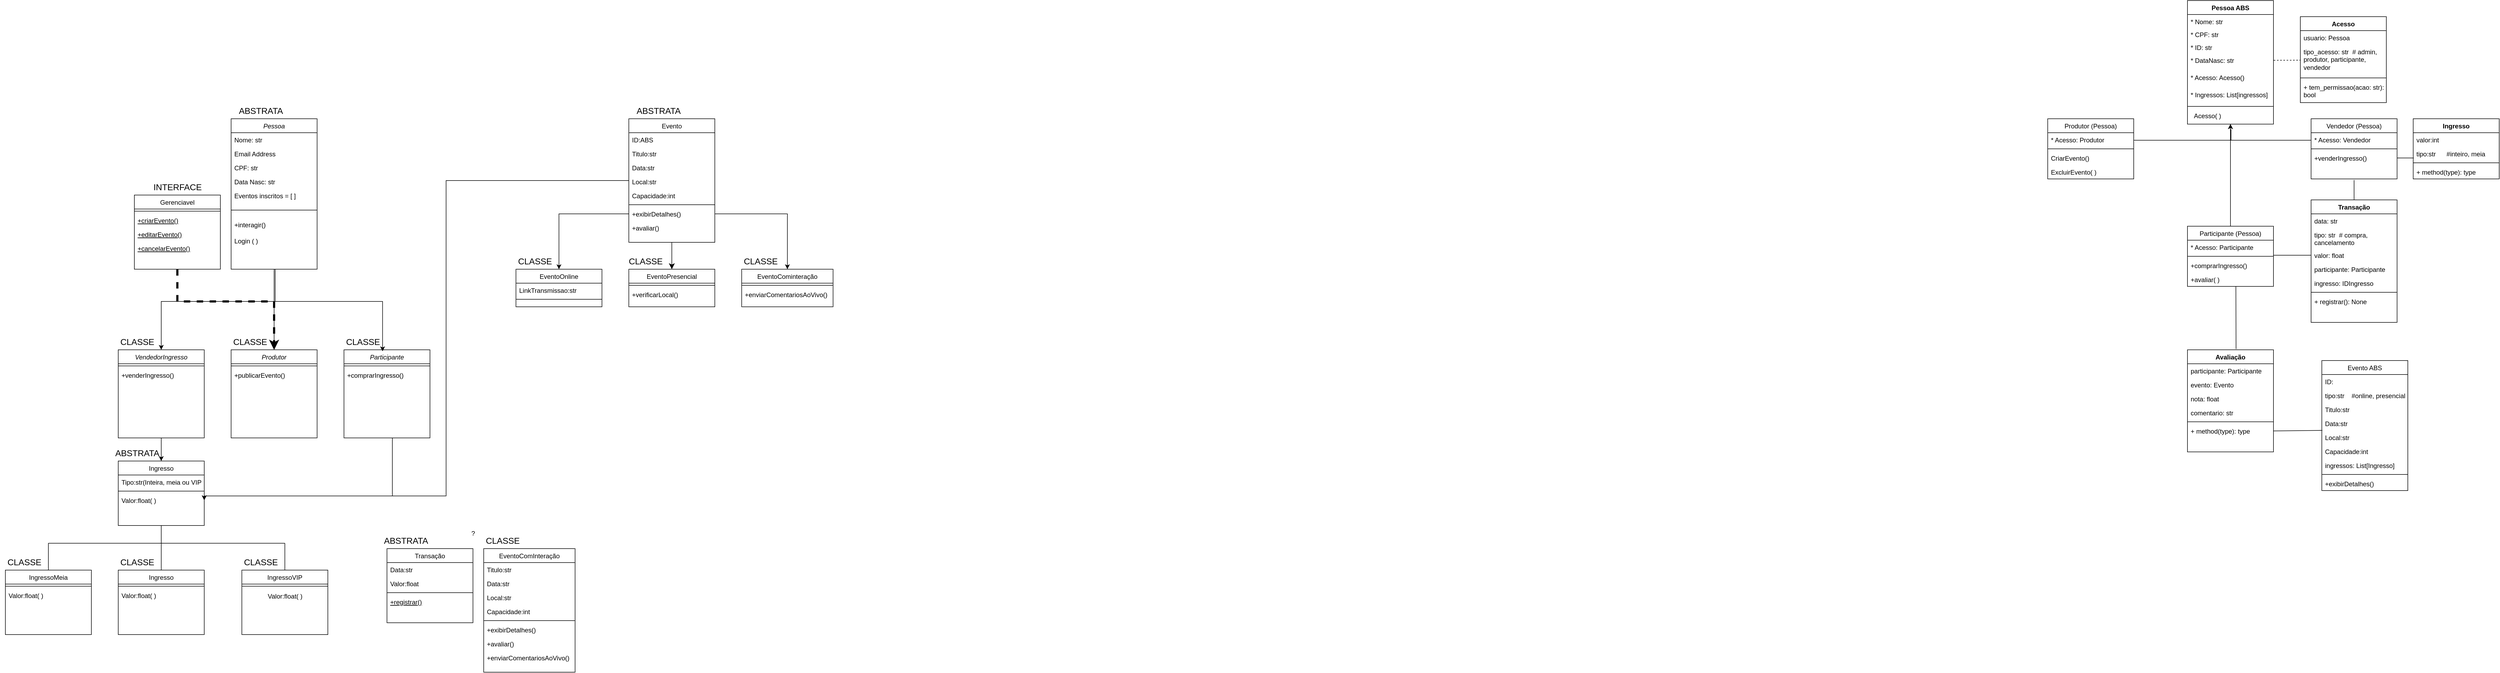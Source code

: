 <mxfile version="26.2.14">
  <diagram id="C5RBs43oDa-KdzZeNtuy" name="Page-1">
    <mxGraphModel dx="2037" dy="1121" grid="1" gridSize="10" guides="1" tooltips="1" connect="1" arrows="1" fold="1" page="1" pageScale="1" pageWidth="827" pageHeight="1169" background="none" math="0" shadow="0">
      <root>
        <mxCell id="WIyWlLk6GJQsqaUBKTNV-0" />
        <mxCell id="WIyWlLk6GJQsqaUBKTNV-1" parent="WIyWlLk6GJQsqaUBKTNV-0" />
        <mxCell id="qELRmDSTks_RnJ9ymgZq-40" style="edgeStyle=orthogonalEdgeStyle;rounded=0;orthogonalLoop=1;jettySize=auto;html=1;exitX=0.5;exitY=1;exitDx=0;exitDy=0;" parent="WIyWlLk6GJQsqaUBKTNV-1" source="zkfFHV4jXpPFQw0GAbJ--0" target="qELRmDSTks_RnJ9ymgZq-30" edge="1">
          <mxGeometry relative="1" as="geometry">
            <mxPoint x="650" y="840" as="sourcePoint" />
            <Array as="points">
              <mxPoint x="552" y="810" />
              <mxPoint x="340" y="810" />
            </Array>
          </mxGeometry>
        </mxCell>
        <mxCell id="qELRmDSTks_RnJ9ymgZq-84" style="edgeStyle=orthogonalEdgeStyle;rounded=0;orthogonalLoop=1;jettySize=auto;html=1;" parent="WIyWlLk6GJQsqaUBKTNV-1" source="zkfFHV4jXpPFQw0GAbJ--0" target="vaQc-ln_dhfai32MLf0o-9" edge="1">
          <mxGeometry relative="1" as="geometry" />
        </mxCell>
        <mxCell id="zkfFHV4jXpPFQw0GAbJ--0" value="Pessoa" style="swimlane;fontStyle=2;align=center;verticalAlign=top;childLayout=stackLayout;horizontal=1;startSize=26;horizontalStack=0;resizeParent=1;resizeLast=0;collapsible=1;marginBottom=0;rounded=0;shadow=0;strokeWidth=1;" parent="WIyWlLk6GJQsqaUBKTNV-1" vertex="1">
          <mxGeometry x="470" y="470" width="160" height="280" as="geometry">
            <mxRectangle x="230" y="140" width="160" height="26" as="alternateBounds" />
          </mxGeometry>
        </mxCell>
        <mxCell id="zkfFHV4jXpPFQw0GAbJ--1" value="Nome: str" style="text;align=left;verticalAlign=top;spacingLeft=4;spacingRight=4;overflow=hidden;rotatable=0;points=[[0,0.5],[1,0.5]];portConstraint=eastwest;" parent="zkfFHV4jXpPFQw0GAbJ--0" vertex="1">
          <mxGeometry y="26" width="160" height="26" as="geometry" />
        </mxCell>
        <mxCell id="zkfFHV4jXpPFQw0GAbJ--3" value="Email Address" style="text;align=left;verticalAlign=top;spacingLeft=4;spacingRight=4;overflow=hidden;rotatable=0;points=[[0,0.5],[1,0.5]];portConstraint=eastwest;rounded=0;shadow=0;html=0;" parent="zkfFHV4jXpPFQw0GAbJ--0" vertex="1">
          <mxGeometry y="52" width="160" height="26" as="geometry" />
        </mxCell>
        <mxCell id="3LgKwWBH9SutKrGx6Lj7-1" value="CPF: str" style="text;align=left;verticalAlign=top;spacingLeft=4;spacingRight=4;overflow=hidden;rotatable=0;points=[[0,0.5],[1,0.5]];portConstraint=eastwest;rounded=0;shadow=0;html=0;" parent="zkfFHV4jXpPFQw0GAbJ--0" vertex="1">
          <mxGeometry y="78" width="160" height="26" as="geometry" />
        </mxCell>
        <mxCell id="3LgKwWBH9SutKrGx6Lj7-2" value="Data Nasc: str" style="text;align=left;verticalAlign=top;spacingLeft=4;spacingRight=4;overflow=hidden;rotatable=0;points=[[0,0.5],[1,0.5]];portConstraint=eastwest;rounded=0;shadow=0;html=0;" parent="zkfFHV4jXpPFQw0GAbJ--0" vertex="1">
          <mxGeometry y="104" width="160" height="26" as="geometry" />
        </mxCell>
        <mxCell id="3LgKwWBH9SutKrGx6Lj7-3" value="Eventos inscritos = [ ] " style="text;align=left;verticalAlign=top;spacingLeft=4;spacingRight=4;overflow=hidden;rotatable=0;points=[[0,0.5],[1,0.5]];portConstraint=eastwest;rounded=0;shadow=0;html=0;" parent="zkfFHV4jXpPFQw0GAbJ--0" vertex="1">
          <mxGeometry y="130" width="160" height="26" as="geometry" />
        </mxCell>
        <mxCell id="zkfFHV4jXpPFQw0GAbJ--4" value="" style="line;html=1;strokeWidth=1;align=left;verticalAlign=middle;spacingTop=-1;spacingLeft=3;spacingRight=3;rotatable=0;labelPosition=right;points=[];portConstraint=eastwest;" parent="zkfFHV4jXpPFQw0GAbJ--0" vertex="1">
          <mxGeometry y="156" width="160" height="28" as="geometry" />
        </mxCell>
        <mxCell id="zkfFHV4jXpPFQw0GAbJ--5" value="+interagir()" style="text;align=left;verticalAlign=top;spacingLeft=4;spacingRight=4;overflow=hidden;rotatable=0;points=[[0,0.5],[1,0.5]];portConstraint=eastwest;" parent="zkfFHV4jXpPFQw0GAbJ--0" vertex="1">
          <mxGeometry y="184" width="160" height="30" as="geometry" />
        </mxCell>
        <mxCell id="3LgKwWBH9SutKrGx6Lj7-6" value="Login ( )" style="text;align=left;verticalAlign=top;spacingLeft=4;spacingRight=4;overflow=hidden;rotatable=0;points=[[0,0.5],[1,0.5]];portConstraint=eastwest;" parent="zkfFHV4jXpPFQw0GAbJ--0" vertex="1">
          <mxGeometry y="214" width="160" height="30" as="geometry" />
        </mxCell>
        <mxCell id="miz2k0240RmvroDc6ffv-0" style="edgeStyle=orthogonalEdgeStyle;rounded=0;orthogonalLoop=1;jettySize=auto;html=1;entryX=0.5;entryY=0;entryDx=0;entryDy=0;exitX=0.5;exitY=1;exitDx=0;exitDy=0;dashed=1;strokeWidth=4;" parent="WIyWlLk6GJQsqaUBKTNV-1" source="zkfFHV4jXpPFQw0GAbJ--6" target="vaQc-ln_dhfai32MLf0o-9" edge="1">
          <mxGeometry relative="1" as="geometry">
            <Array as="points">
              <mxPoint x="370" y="810" />
              <mxPoint x="550" y="810" />
            </Array>
          </mxGeometry>
        </mxCell>
        <mxCell id="zkfFHV4jXpPFQw0GAbJ--6" value="Gerenciavel" style="swimlane;fontStyle=0;align=center;verticalAlign=top;childLayout=stackLayout;horizontal=1;startSize=26;horizontalStack=0;resizeParent=1;resizeLast=0;collapsible=1;marginBottom=0;rounded=0;shadow=0;strokeWidth=1;" parent="WIyWlLk6GJQsqaUBKTNV-1" vertex="1">
          <mxGeometry x="290" y="612" width="160" height="138" as="geometry">
            <mxRectangle x="130" y="380" width="160" height="26" as="alternateBounds" />
          </mxGeometry>
        </mxCell>
        <mxCell id="zkfFHV4jXpPFQw0GAbJ--9" value="" style="line;html=1;strokeWidth=1;align=left;verticalAlign=middle;spacingTop=-1;spacingLeft=3;spacingRight=3;rotatable=0;labelPosition=right;points=[];portConstraint=eastwest;" parent="zkfFHV4jXpPFQw0GAbJ--6" vertex="1">
          <mxGeometry y="26" width="160" height="8" as="geometry" />
        </mxCell>
        <mxCell id="zkfFHV4jXpPFQw0GAbJ--10" value="+criarEvento()" style="text;align=left;verticalAlign=top;spacingLeft=4;spacingRight=4;overflow=hidden;rotatable=0;points=[[0,0.5],[1,0.5]];portConstraint=eastwest;fontStyle=4" parent="zkfFHV4jXpPFQw0GAbJ--6" vertex="1">
          <mxGeometry y="34" width="160" height="26" as="geometry" />
        </mxCell>
        <mxCell id="qELRmDSTks_RnJ9ymgZq-77" value="+editarEvento()" style="text;align=left;verticalAlign=top;spacingLeft=4;spacingRight=4;overflow=hidden;rotatable=0;points=[[0,0.5],[1,0.5]];portConstraint=eastwest;fontStyle=4" parent="zkfFHV4jXpPFQw0GAbJ--6" vertex="1">
          <mxGeometry y="60" width="160" height="26" as="geometry" />
        </mxCell>
        <mxCell id="qELRmDSTks_RnJ9ymgZq-78" value="+cancelarEvento()" style="text;align=left;verticalAlign=top;spacingLeft=4;spacingRight=4;overflow=hidden;rotatable=0;points=[[0,0.5],[1,0.5]];portConstraint=eastwest;fontStyle=4" parent="zkfFHV4jXpPFQw0GAbJ--6" vertex="1">
          <mxGeometry y="86" width="160" height="26" as="geometry" />
        </mxCell>
        <mxCell id="zkfFHV4jXpPFQw0GAbJ--13" value="IngressoMeia" style="swimlane;fontStyle=0;align=center;verticalAlign=top;childLayout=stackLayout;horizontal=1;startSize=26;horizontalStack=0;resizeParent=1;resizeLast=0;collapsible=1;marginBottom=0;rounded=0;shadow=0;strokeWidth=1;" parent="WIyWlLk6GJQsqaUBKTNV-1" vertex="1">
          <mxGeometry x="50" y="1310" width="160" height="120" as="geometry">
            <mxRectangle x="340" y="380" width="170" height="26" as="alternateBounds" />
          </mxGeometry>
        </mxCell>
        <mxCell id="zkfFHV4jXpPFQw0GAbJ--15" value="" style="line;html=1;strokeWidth=1;align=left;verticalAlign=middle;spacingTop=-1;spacingLeft=3;spacingRight=3;rotatable=0;labelPosition=right;points=[];portConstraint=eastwest;" parent="zkfFHV4jXpPFQw0GAbJ--13" vertex="1">
          <mxGeometry y="26" width="160" height="8" as="geometry" />
        </mxCell>
        <mxCell id="zkfFHV4jXpPFQw0GAbJ--14" value="Valor:float( )" style="text;align=left;verticalAlign=top;spacingLeft=4;spacingRight=4;overflow=hidden;rotatable=0;points=[[0,0.5],[1,0.5]];portConstraint=eastwest;" parent="zkfFHV4jXpPFQw0GAbJ--13" vertex="1">
          <mxGeometry y="34" width="160" height="26" as="geometry" />
        </mxCell>
        <mxCell id="vaQc-ln_dhfai32MLf0o-47" style="edgeStyle=none;curved=1;rounded=0;orthogonalLoop=1;jettySize=auto;html=1;entryX=0.5;entryY=0;entryDx=0;entryDy=0;fontSize=12;startSize=8;endSize=8;" parent="WIyWlLk6GJQsqaUBKTNV-1" source="zkfFHV4jXpPFQw0GAbJ--17" target="vaQc-ln_dhfai32MLf0o-37" edge="1">
          <mxGeometry relative="1" as="geometry" />
        </mxCell>
        <mxCell id="miz2k0240RmvroDc6ffv-1" style="edgeStyle=orthogonalEdgeStyle;rounded=0;orthogonalLoop=1;jettySize=auto;html=1;entryX=1;entryY=0.5;entryDx=0;entryDy=0;targetPerimeterSpacing=0;" parent="WIyWlLk6GJQsqaUBKTNV-1" source="zkfFHV4jXpPFQw0GAbJ--17" target="qELRmDSTks_RnJ9ymgZq-49" edge="1">
          <mxGeometry relative="1" as="geometry">
            <Array as="points">
              <mxPoint x="870" y="585" />
              <mxPoint x="870" y="1172" />
            </Array>
          </mxGeometry>
        </mxCell>
        <mxCell id="zkfFHV4jXpPFQw0GAbJ--17" value="Evento" style="swimlane;fontStyle=0;align=center;verticalAlign=top;childLayout=stackLayout;horizontal=1;startSize=26;horizontalStack=0;resizeParent=1;resizeLast=0;collapsible=1;marginBottom=0;rounded=0;shadow=0;strokeWidth=1;" parent="WIyWlLk6GJQsqaUBKTNV-1" vertex="1">
          <mxGeometry x="1210" y="470" width="160" height="230" as="geometry">
            <mxRectangle x="550" y="140" width="160" height="26" as="alternateBounds" />
          </mxGeometry>
        </mxCell>
        <mxCell id="qELRmDSTks_RnJ9ymgZq-29" value="ID:ABS" style="text;align=left;verticalAlign=top;spacingLeft=4;spacingRight=4;overflow=hidden;rotatable=0;points=[[0,0.5],[1,0.5]];portConstraint=eastwest;" parent="zkfFHV4jXpPFQw0GAbJ--17" vertex="1">
          <mxGeometry y="26" width="160" height="26" as="geometry" />
        </mxCell>
        <mxCell id="zkfFHV4jXpPFQw0GAbJ--18" value="Titulo:str " style="text;align=left;verticalAlign=top;spacingLeft=4;spacingRight=4;overflow=hidden;rotatable=0;points=[[0,0.5],[1,0.5]];portConstraint=eastwest;" parent="zkfFHV4jXpPFQw0GAbJ--17" vertex="1">
          <mxGeometry y="52" width="160" height="26" as="geometry" />
        </mxCell>
        <mxCell id="zkfFHV4jXpPFQw0GAbJ--19" value="Data:str " style="text;align=left;verticalAlign=top;spacingLeft=4;spacingRight=4;overflow=hidden;rotatable=0;points=[[0,0.5],[1,0.5]];portConstraint=eastwest;rounded=0;shadow=0;html=0;" parent="zkfFHV4jXpPFQw0GAbJ--17" vertex="1">
          <mxGeometry y="78" width="160" height="26" as="geometry" />
        </mxCell>
        <mxCell id="zkfFHV4jXpPFQw0GAbJ--20" value="Local:str " style="text;align=left;verticalAlign=top;spacingLeft=4;spacingRight=4;overflow=hidden;rotatable=0;points=[[0,0.5],[1,0.5]];portConstraint=eastwest;rounded=0;shadow=0;html=0;" parent="zkfFHV4jXpPFQw0GAbJ--17" vertex="1">
          <mxGeometry y="104" width="160" height="26" as="geometry" />
        </mxCell>
        <mxCell id="zkfFHV4jXpPFQw0GAbJ--21" value="Capacidade:int" style="text;align=left;verticalAlign=top;spacingLeft=4;spacingRight=4;overflow=hidden;rotatable=0;points=[[0,0.5],[1,0.5]];portConstraint=eastwest;rounded=0;shadow=0;html=0;" parent="zkfFHV4jXpPFQw0GAbJ--17" vertex="1">
          <mxGeometry y="130" width="160" height="26" as="geometry" />
        </mxCell>
        <mxCell id="zkfFHV4jXpPFQw0GAbJ--23" value="" style="line;html=1;strokeWidth=1;align=left;verticalAlign=middle;spacingTop=-1;spacingLeft=3;spacingRight=3;rotatable=0;labelPosition=right;points=[];portConstraint=eastwest;" parent="zkfFHV4jXpPFQw0GAbJ--17" vertex="1">
          <mxGeometry y="156" width="160" height="8" as="geometry" />
        </mxCell>
        <mxCell id="zkfFHV4jXpPFQw0GAbJ--24" value="+exibirDetalhes()" style="text;align=left;verticalAlign=top;spacingLeft=4;spacingRight=4;overflow=hidden;rotatable=0;points=[[0,0.5],[1,0.5]];portConstraint=eastwest;" parent="zkfFHV4jXpPFQw0GAbJ--17" vertex="1">
          <mxGeometry y="164" width="160" height="26" as="geometry" />
        </mxCell>
        <mxCell id="zkfFHV4jXpPFQw0GAbJ--25" value="+avaliar() " style="text;align=left;verticalAlign=top;spacingLeft=4;spacingRight=4;overflow=hidden;rotatable=0;points=[[0,0.5],[1,0.5]];portConstraint=eastwest;" parent="zkfFHV4jXpPFQw0GAbJ--17" vertex="1">
          <mxGeometry y="190" width="160" height="40" as="geometry" />
        </mxCell>
        <mxCell id="vaQc-ln_dhfai32MLf0o-1" value="ABSTRATA" style="text;html=1;align=center;verticalAlign=middle;resizable=0;points=[];autosize=1;strokeColor=none;fillColor=none;fontSize=16;" parent="WIyWlLk6GJQsqaUBKTNV-1" vertex="1">
          <mxGeometry x="470" y="440" width="110" height="30" as="geometry" />
        </mxCell>
        <mxCell id="vaQc-ln_dhfai32MLf0o-5" value="ABSTRATA" style="text;html=1;align=center;verticalAlign=middle;resizable=0;points=[];autosize=1;strokeColor=none;fillColor=none;fontSize=16;" parent="WIyWlLk6GJQsqaUBKTNV-1" vertex="1">
          <mxGeometry x="1210" y="440" width="110" height="30" as="geometry" />
        </mxCell>
        <mxCell id="vaQc-ln_dhfai32MLf0o-6" value="ABSTRATA" style="text;html=1;align=center;verticalAlign=middle;resizable=0;points=[];autosize=1;strokeColor=none;fillColor=none;fontSize=16;" parent="WIyWlLk6GJQsqaUBKTNV-1" vertex="1">
          <mxGeometry x="740" y="1240" width="110" height="30" as="geometry" />
        </mxCell>
        <mxCell id="vaQc-ln_dhfai32MLf0o-7" value="CLASSE" style="text;html=1;align=center;verticalAlign=middle;resizable=0;points=[];autosize=1;strokeColor=none;fillColor=none;fontSize=16;" parent="WIyWlLk6GJQsqaUBKTNV-1" vertex="1">
          <mxGeometry x="250" y="1280" width="90" height="30" as="geometry" />
        </mxCell>
        <mxCell id="vaQc-ln_dhfai32MLf0o-9" value="Produtor" style="swimlane;fontStyle=2;align=center;verticalAlign=top;childLayout=stackLayout;horizontal=1;startSize=26;horizontalStack=0;resizeParent=1;resizeLast=0;collapsible=1;marginBottom=0;rounded=0;shadow=0;strokeWidth=1;" parent="WIyWlLk6GJQsqaUBKTNV-1" vertex="1">
          <mxGeometry x="470" y="900" width="160" height="164" as="geometry">
            <mxRectangle x="230" y="140" width="160" height="26" as="alternateBounds" />
          </mxGeometry>
        </mxCell>
        <mxCell id="vaQc-ln_dhfai32MLf0o-13" value="" style="line;html=1;strokeWidth=1;align=left;verticalAlign=middle;spacingTop=-1;spacingLeft=3;spacingRight=3;rotatable=0;labelPosition=right;points=[];portConstraint=eastwest;" parent="vaQc-ln_dhfai32MLf0o-9" vertex="1">
          <mxGeometry y="26" width="160" height="8" as="geometry" />
        </mxCell>
        <mxCell id="vaQc-ln_dhfai32MLf0o-24" value="+publicarEvento()" style="text;align=left;verticalAlign=top;spacingLeft=4;spacingRight=4;overflow=hidden;rotatable=0;points=[[0,0.5],[1,0.5]];portConstraint=eastwest;" parent="vaQc-ln_dhfai32MLf0o-9" vertex="1">
          <mxGeometry y="34" width="160" height="26" as="geometry" />
        </mxCell>
        <mxCell id="miz2k0240RmvroDc6ffv-2" style="edgeStyle=orthogonalEdgeStyle;rounded=0;orthogonalLoop=1;jettySize=auto;html=1;entryX=1;entryY=0.5;entryDx=0;entryDy=0;" parent="WIyWlLk6GJQsqaUBKTNV-1" target="qELRmDSTks_RnJ9ymgZq-49" edge="1">
          <mxGeometry relative="1" as="geometry">
            <Array as="points">
              <mxPoint x="770" y="1172" />
            </Array>
            <mxPoint x="770" y="1064" as="sourcePoint" />
            <mxPoint x="430" y="1172" as="targetPoint" />
          </mxGeometry>
        </mxCell>
        <mxCell id="vaQc-ln_dhfai32MLf0o-15" value="Participante" style="swimlane;fontStyle=2;align=center;verticalAlign=top;childLayout=stackLayout;horizontal=1;startSize=26;horizontalStack=0;resizeParent=1;resizeLast=0;collapsible=1;marginBottom=0;rounded=0;shadow=0;strokeWidth=1;" parent="WIyWlLk6GJQsqaUBKTNV-1" vertex="1">
          <mxGeometry x="680" y="900" width="160" height="164" as="geometry">
            <mxRectangle x="230" y="140" width="160" height="26" as="alternateBounds" />
          </mxGeometry>
        </mxCell>
        <mxCell id="vaQc-ln_dhfai32MLf0o-19" value="" style="line;html=1;strokeWidth=1;align=left;verticalAlign=middle;spacingTop=-1;spacingLeft=3;spacingRight=3;rotatable=0;labelPosition=right;points=[];portConstraint=eastwest;" parent="vaQc-ln_dhfai32MLf0o-15" vertex="1">
          <mxGeometry y="26" width="160" height="8" as="geometry" />
        </mxCell>
        <mxCell id="vaQc-ln_dhfai32MLf0o-27" value="+comprarIngresso()" style="text;align=left;verticalAlign=top;spacingLeft=4;spacingRight=4;overflow=hidden;rotatable=0;points=[[0,0.5],[1,0.5]];portConstraint=eastwest;" parent="vaQc-ln_dhfai32MLf0o-15" vertex="1">
          <mxGeometry y="34" width="160" height="26" as="geometry" />
        </mxCell>
        <mxCell id="vaQc-ln_dhfai32MLf0o-25" value="CLASSE" style="text;html=1;align=center;verticalAlign=middle;resizable=0;points=[];autosize=1;strokeColor=none;fillColor=none;fontSize=16;" parent="WIyWlLk6GJQsqaUBKTNV-1" vertex="1">
          <mxGeometry x="460" y="870" width="90" height="30" as="geometry" />
        </mxCell>
        <mxCell id="vaQc-ln_dhfai32MLf0o-26" value="CLASSE" style="text;html=1;align=center;verticalAlign=middle;resizable=0;points=[];autosize=1;strokeColor=none;fillColor=none;fontSize=16;" parent="WIyWlLk6GJQsqaUBKTNV-1" vertex="1">
          <mxGeometry x="670" y="870" width="90" height="30" as="geometry" />
        </mxCell>
        <mxCell id="vaQc-ln_dhfai32MLf0o-28" value="EventoOnline" style="swimlane;fontStyle=0;align=center;verticalAlign=top;childLayout=stackLayout;horizontal=1;startSize=26;horizontalStack=0;resizeParent=1;resizeLast=0;collapsible=1;marginBottom=0;rounded=0;shadow=0;strokeWidth=1;" parent="WIyWlLk6GJQsqaUBKTNV-1" vertex="1">
          <mxGeometry x="1000" y="750" width="160" height="70" as="geometry">
            <mxRectangle x="550" y="140" width="160" height="26" as="alternateBounds" />
          </mxGeometry>
        </mxCell>
        <mxCell id="vaQc-ln_dhfai32MLf0o-58" value="LinkTransmissao:str" style="text;align=left;verticalAlign=top;spacingLeft=4;spacingRight=4;overflow=hidden;rotatable=0;points=[[0,0.5],[1,0.5]];portConstraint=eastwest;rounded=0;shadow=0;html=0;" parent="vaQc-ln_dhfai32MLf0o-28" vertex="1">
          <mxGeometry y="26" width="160" height="26" as="geometry" />
        </mxCell>
        <mxCell id="vaQc-ln_dhfai32MLf0o-33" value="" style="line;html=1;strokeWidth=1;align=left;verticalAlign=middle;spacingTop=-1;spacingLeft=3;spacingRight=3;rotatable=0;labelPosition=right;points=[];portConstraint=eastwest;" parent="vaQc-ln_dhfai32MLf0o-28" vertex="1">
          <mxGeometry y="52" width="160" height="8" as="geometry" />
        </mxCell>
        <mxCell id="vaQc-ln_dhfai32MLf0o-36" value="CLASSE" style="text;html=1;align=center;verticalAlign=middle;resizable=0;points=[];autosize=1;strokeColor=none;fillColor=none;fontSize=16;" parent="WIyWlLk6GJQsqaUBKTNV-1" vertex="1">
          <mxGeometry x="990" y="720" width="90" height="30" as="geometry" />
        </mxCell>
        <mxCell id="vaQc-ln_dhfai32MLf0o-37" value="EventoPresencial" style="swimlane;fontStyle=0;align=center;verticalAlign=top;childLayout=stackLayout;horizontal=1;startSize=26;horizontalStack=0;resizeParent=1;resizeLast=0;collapsible=1;marginBottom=0;rounded=0;shadow=0;strokeWidth=1;" parent="WIyWlLk6GJQsqaUBKTNV-1" vertex="1">
          <mxGeometry x="1210" y="750" width="160" height="70" as="geometry">
            <mxRectangle x="550" y="140" width="160" height="26" as="alternateBounds" />
          </mxGeometry>
        </mxCell>
        <mxCell id="vaQc-ln_dhfai32MLf0o-42" value="" style="line;html=1;strokeWidth=1;align=left;verticalAlign=middle;spacingTop=-1;spacingLeft=3;spacingRight=3;rotatable=0;labelPosition=right;points=[];portConstraint=eastwest;" parent="vaQc-ln_dhfai32MLf0o-37" vertex="1">
          <mxGeometry y="26" width="160" height="8" as="geometry" />
        </mxCell>
        <mxCell id="vaQc-ln_dhfai32MLf0o-59" value="+verificarLocal()" style="text;align=left;verticalAlign=top;spacingLeft=4;spacingRight=4;overflow=hidden;rotatable=0;points=[[0,0.5],[1,0.5]];portConstraint=eastwest;" parent="vaQc-ln_dhfai32MLf0o-37" vertex="1">
          <mxGeometry y="34" width="160" height="30" as="geometry" />
        </mxCell>
        <mxCell id="vaQc-ln_dhfai32MLf0o-45" value="CLASSE" style="text;html=1;align=center;verticalAlign=middle;resizable=0;points=[];autosize=1;strokeColor=none;fillColor=none;fontSize=16;" parent="WIyWlLk6GJQsqaUBKTNV-1" vertex="1">
          <mxGeometry x="1196" y="720" width="90" height="30" as="geometry" />
        </mxCell>
        <mxCell id="vaQc-ln_dhfai32MLf0o-48" value="EventoCominteração" style="swimlane;fontStyle=0;align=center;verticalAlign=top;childLayout=stackLayout;horizontal=1;startSize=26;horizontalStack=0;resizeParent=1;resizeLast=0;collapsible=1;marginBottom=0;rounded=0;shadow=0;strokeWidth=1;" parent="WIyWlLk6GJQsqaUBKTNV-1" vertex="1">
          <mxGeometry x="1420" y="750" width="170" height="70" as="geometry">
            <mxRectangle x="550" y="140" width="160" height="26" as="alternateBounds" />
          </mxGeometry>
        </mxCell>
        <mxCell id="vaQc-ln_dhfai32MLf0o-53" value="" style="line;html=1;strokeWidth=1;align=left;verticalAlign=middle;spacingTop=-1;spacingLeft=3;spacingRight=3;rotatable=0;labelPosition=right;points=[];portConstraint=eastwest;" parent="vaQc-ln_dhfai32MLf0o-48" vertex="1">
          <mxGeometry y="26" width="170" height="8" as="geometry" />
        </mxCell>
        <mxCell id="vaQc-ln_dhfai32MLf0o-60" value="+enviarComentariosAoVivo()" style="text;align=left;verticalAlign=top;spacingLeft=4;spacingRight=4;overflow=hidden;rotatable=0;points=[[0,0.5],[1,0.5]];portConstraint=eastwest;" parent="vaQc-ln_dhfai32MLf0o-48" vertex="1">
          <mxGeometry y="34" width="170" height="26" as="geometry" />
        </mxCell>
        <mxCell id="vaQc-ln_dhfai32MLf0o-56" value="CLASSE" style="text;html=1;align=center;verticalAlign=middle;resizable=0;points=[];autosize=1;strokeColor=none;fillColor=none;fontSize=16;" parent="WIyWlLk6GJQsqaUBKTNV-1" vertex="1">
          <mxGeometry x="1410" y="720" width="90" height="30" as="geometry" />
        </mxCell>
        <mxCell id="qELRmDSTks_RnJ9ymgZq-0" value="EventoComInteração" style="swimlane;fontStyle=0;align=center;verticalAlign=top;childLayout=stackLayout;horizontal=1;startSize=26;horizontalStack=0;resizeParent=1;resizeLast=0;collapsible=1;marginBottom=0;rounded=0;shadow=0;strokeWidth=1;" parent="WIyWlLk6GJQsqaUBKTNV-1" vertex="1">
          <mxGeometry x="940" y="1270" width="170" height="230" as="geometry">
            <mxRectangle x="550" y="140" width="160" height="26" as="alternateBounds" />
          </mxGeometry>
        </mxCell>
        <mxCell id="qELRmDSTks_RnJ9ymgZq-1" value="Titulo:str" style="text;align=left;verticalAlign=top;spacingLeft=4;spacingRight=4;overflow=hidden;rotatable=0;points=[[0,0.5],[1,0.5]];portConstraint=eastwest;" parent="qELRmDSTks_RnJ9ymgZq-0" vertex="1">
          <mxGeometry y="26" width="170" height="26" as="geometry" />
        </mxCell>
        <mxCell id="qELRmDSTks_RnJ9ymgZq-2" value="Data:str" style="text;align=left;verticalAlign=top;spacingLeft=4;spacingRight=4;overflow=hidden;rotatable=0;points=[[0,0.5],[1,0.5]];portConstraint=eastwest;rounded=0;shadow=0;html=0;" parent="qELRmDSTks_RnJ9ymgZq-0" vertex="1">
          <mxGeometry y="52" width="170" height="26" as="geometry" />
        </mxCell>
        <mxCell id="qELRmDSTks_RnJ9ymgZq-3" value="Local:str" style="text;align=left;verticalAlign=top;spacingLeft=4;spacingRight=4;overflow=hidden;rotatable=0;points=[[0,0.5],[1,0.5]];portConstraint=eastwest;rounded=0;shadow=0;html=0;" parent="qELRmDSTks_RnJ9ymgZq-0" vertex="1">
          <mxGeometry y="78" width="170" height="26" as="geometry" />
        </mxCell>
        <mxCell id="qELRmDSTks_RnJ9ymgZq-4" value="Capacidade:int" style="text;align=left;verticalAlign=top;spacingLeft=4;spacingRight=4;overflow=hidden;rotatable=0;points=[[0,0.5],[1,0.5]];portConstraint=eastwest;rounded=0;shadow=0;html=0;" parent="qELRmDSTks_RnJ9ymgZq-0" vertex="1">
          <mxGeometry y="104" width="170" height="26" as="geometry" />
        </mxCell>
        <mxCell id="qELRmDSTks_RnJ9ymgZq-5" value="" style="line;html=1;strokeWidth=1;align=left;verticalAlign=middle;spacingTop=-1;spacingLeft=3;spacingRight=3;rotatable=0;labelPosition=right;points=[];portConstraint=eastwest;" parent="qELRmDSTks_RnJ9ymgZq-0" vertex="1">
          <mxGeometry y="130" width="170" height="8" as="geometry" />
        </mxCell>
        <mxCell id="qELRmDSTks_RnJ9ymgZq-6" value="+exibirDetalhes()" style="text;align=left;verticalAlign=top;spacingLeft=4;spacingRight=4;overflow=hidden;rotatable=0;points=[[0,0.5],[1,0.5]];portConstraint=eastwest;" parent="qELRmDSTks_RnJ9ymgZq-0" vertex="1">
          <mxGeometry y="138" width="170" height="26" as="geometry" />
        </mxCell>
        <mxCell id="qELRmDSTks_RnJ9ymgZq-7" value="+avaliar()&#xa;&#xa;&#xa;&#xa;&#xa;&#xa;" style="text;align=left;verticalAlign=top;spacingLeft=4;spacingRight=4;overflow=hidden;rotatable=0;points=[[0,0.5],[1,0.5]];portConstraint=eastwest;" parent="qELRmDSTks_RnJ9ymgZq-0" vertex="1">
          <mxGeometry y="164" width="170" height="26" as="geometry" />
        </mxCell>
        <mxCell id="qELRmDSTks_RnJ9ymgZq-8" value="+enviarComentariosAoVivo()" style="text;align=left;verticalAlign=top;spacingLeft=4;spacingRight=4;overflow=hidden;rotatable=0;points=[[0,0.5],[1,0.5]];portConstraint=eastwest;" parent="qELRmDSTks_RnJ9ymgZq-0" vertex="1">
          <mxGeometry y="190" width="170" height="26" as="geometry" />
        </mxCell>
        <mxCell id="qELRmDSTks_RnJ9ymgZq-9" value="CLASSE" style="text;html=1;align=center;verticalAlign=middle;resizable=0;points=[];autosize=1;strokeColor=none;fillColor=none;fontSize=16;" parent="WIyWlLk6GJQsqaUBKTNV-1" vertex="1">
          <mxGeometry x="930" y="1240" width="90" height="30" as="geometry" />
        </mxCell>
        <mxCell id="qELRmDSTks_RnJ9ymgZq-30" value="VendedorIngresso" style="swimlane;fontStyle=2;align=center;verticalAlign=top;childLayout=stackLayout;horizontal=1;startSize=26;horizontalStack=0;resizeParent=1;resizeLast=0;collapsible=1;marginBottom=0;rounded=0;shadow=0;strokeWidth=1;" parent="WIyWlLk6GJQsqaUBKTNV-1" vertex="1">
          <mxGeometry x="260" y="900" width="160" height="164" as="geometry">
            <mxRectangle x="230" y="140" width="160" height="26" as="alternateBounds" />
          </mxGeometry>
        </mxCell>
        <mxCell id="qELRmDSTks_RnJ9ymgZq-34" value="" style="line;html=1;strokeWidth=1;align=left;verticalAlign=middle;spacingTop=-1;spacingLeft=3;spacingRight=3;rotatable=0;labelPosition=right;points=[];portConstraint=eastwest;" parent="qELRmDSTks_RnJ9ymgZq-30" vertex="1">
          <mxGeometry y="26" width="160" height="8" as="geometry" />
        </mxCell>
        <mxCell id="qELRmDSTks_RnJ9ymgZq-36" value="+venderIngresso()" style="text;align=left;verticalAlign=top;spacingLeft=4;spacingRight=4;overflow=hidden;rotatable=0;points=[[0,0.5],[1,0.5]];portConstraint=eastwest;" parent="qELRmDSTks_RnJ9ymgZq-30" vertex="1">
          <mxGeometry y="34" width="160" height="26" as="geometry" />
        </mxCell>
        <mxCell id="qELRmDSTks_RnJ9ymgZq-37" value="CLASSE" style="text;html=1;align=center;verticalAlign=middle;resizable=0;points=[];autosize=1;strokeColor=none;fillColor=none;fontSize=16;" parent="WIyWlLk6GJQsqaUBKTNV-1" vertex="1">
          <mxGeometry x="250" y="870" width="90" height="30" as="geometry" />
        </mxCell>
        <mxCell id="qELRmDSTks_RnJ9ymgZq-42" value="Ingresso" style="swimlane;fontStyle=0;align=center;verticalAlign=top;childLayout=stackLayout;horizontal=1;startSize=26;horizontalStack=0;resizeParent=1;resizeLast=0;collapsible=1;marginBottom=0;rounded=0;shadow=0;strokeWidth=1;" parent="WIyWlLk6GJQsqaUBKTNV-1" vertex="1">
          <mxGeometry x="260" y="1310" width="160" height="120" as="geometry">
            <mxRectangle x="340" y="380" width="170" height="26" as="alternateBounds" />
          </mxGeometry>
        </mxCell>
        <mxCell id="qELRmDSTks_RnJ9ymgZq-45" value="" style="line;html=1;strokeWidth=1;align=left;verticalAlign=middle;spacingTop=-1;spacingLeft=3;spacingRight=3;rotatable=0;labelPosition=right;points=[];portConstraint=eastwest;" parent="qELRmDSTks_RnJ9ymgZq-42" vertex="1">
          <mxGeometry y="26" width="160" height="8" as="geometry" />
        </mxCell>
        <mxCell id="qELRmDSTks_RnJ9ymgZq-44" value="Valor:float( )" style="text;align=left;verticalAlign=top;spacingLeft=4;spacingRight=4;overflow=hidden;rotatable=0;points=[[0,0.5],[1,0.5]];portConstraint=eastwest;" parent="qELRmDSTks_RnJ9ymgZq-42" vertex="1">
          <mxGeometry y="34" width="160" height="26" as="geometry" />
        </mxCell>
        <mxCell id="qELRmDSTks_RnJ9ymgZq-46" value="CLASSE" style="text;html=1;align=center;verticalAlign=middle;resizable=0;points=[];autosize=1;strokeColor=none;fillColor=none;fontSize=16;" parent="WIyWlLk6GJQsqaUBKTNV-1" vertex="1">
          <mxGeometry x="40" y="1280" width="90" height="30" as="geometry" />
        </mxCell>
        <mxCell id="qELRmDSTks_RnJ9ymgZq-47" value="Ingresso" style="swimlane;fontStyle=0;align=center;verticalAlign=top;childLayout=stackLayout;horizontal=1;startSize=26;horizontalStack=0;resizeParent=1;resizeLast=0;collapsible=1;marginBottom=0;rounded=0;shadow=0;strokeWidth=1;" parent="WIyWlLk6GJQsqaUBKTNV-1" vertex="1">
          <mxGeometry x="260" y="1107" width="160" height="120" as="geometry">
            <mxRectangle x="340" y="380" width="170" height="26" as="alternateBounds" />
          </mxGeometry>
        </mxCell>
        <mxCell id="qELRmDSTks_RnJ9ymgZq-48" value="Tipo:str(Inteira, meia ou VIP)" style="text;align=left;verticalAlign=top;spacingLeft=4;spacingRight=4;overflow=hidden;rotatable=0;points=[[0,0.5],[1,0.5]];portConstraint=eastwest;" parent="qELRmDSTks_RnJ9ymgZq-47" vertex="1">
          <mxGeometry y="26" width="160" height="26" as="geometry" />
        </mxCell>
        <mxCell id="qELRmDSTks_RnJ9ymgZq-50" value="" style="line;html=1;strokeWidth=1;align=left;verticalAlign=middle;spacingTop=-1;spacingLeft=3;spacingRight=3;rotatable=0;labelPosition=right;points=[];portConstraint=eastwest;" parent="qELRmDSTks_RnJ9ymgZq-47" vertex="1">
          <mxGeometry y="52" width="160" height="8" as="geometry" />
        </mxCell>
        <mxCell id="qELRmDSTks_RnJ9ymgZq-49" value="Valor:float( )" style="text;align=left;verticalAlign=top;spacingLeft=4;spacingRight=4;overflow=hidden;rotatable=0;points=[[0,0.5],[1,0.5]];portConstraint=eastwest;" parent="qELRmDSTks_RnJ9ymgZq-47" vertex="1">
          <mxGeometry y="60" width="160" height="26" as="geometry" />
        </mxCell>
        <mxCell id="qELRmDSTks_RnJ9ymgZq-51" value="ABSTRATA" style="text;html=1;align=center;verticalAlign=middle;resizable=0;points=[];autosize=1;strokeColor=none;fillColor=none;fontSize=16;" parent="WIyWlLk6GJQsqaUBKTNV-1" vertex="1">
          <mxGeometry x="240" y="1077" width="110" height="30" as="geometry" />
        </mxCell>
        <mxCell id="qELRmDSTks_RnJ9ymgZq-52" style="edgeStyle=orthogonalEdgeStyle;rounded=0;orthogonalLoop=1;jettySize=auto;html=1;entryX=0.5;entryY=0;entryDx=0;entryDy=0;" parent="WIyWlLk6GJQsqaUBKTNV-1" source="qELRmDSTks_RnJ9ymgZq-30" target="qELRmDSTks_RnJ9ymgZq-47" edge="1">
          <mxGeometry relative="1" as="geometry">
            <Array as="points" />
          </mxGeometry>
        </mxCell>
        <mxCell id="qELRmDSTks_RnJ9ymgZq-53" value="CLASSE" style="text;html=1;align=center;verticalAlign=middle;resizable=0;points=[];autosize=1;strokeColor=none;fillColor=none;fontSize=16;" parent="WIyWlLk6GJQsqaUBKTNV-1" vertex="1">
          <mxGeometry x="480" y="1280" width="90" height="30" as="geometry" />
        </mxCell>
        <mxCell id="qELRmDSTks_RnJ9ymgZq-54" value="IngressoVIP" style="swimlane;fontStyle=0;align=center;verticalAlign=top;childLayout=stackLayout;horizontal=1;startSize=26;horizontalStack=0;resizeParent=1;resizeLast=0;collapsible=1;marginBottom=0;rounded=0;shadow=0;strokeWidth=1;" parent="WIyWlLk6GJQsqaUBKTNV-1" vertex="1">
          <mxGeometry x="490" y="1310" width="160" height="120" as="geometry">
            <mxRectangle x="340" y="380" width="170" height="26" as="alternateBounds" />
          </mxGeometry>
        </mxCell>
        <mxCell id="qELRmDSTks_RnJ9ymgZq-57" value="" style="line;html=1;strokeWidth=1;align=left;verticalAlign=middle;spacingTop=-1;spacingLeft=3;spacingRight=3;rotatable=0;labelPosition=right;points=[];portConstraint=eastwest;" parent="qELRmDSTks_RnJ9ymgZq-54" vertex="1">
          <mxGeometry y="26" width="160" height="8" as="geometry" />
        </mxCell>
        <mxCell id="5C1L7be6cEDXijV9zRKy-3" value="&lt;span style=&quot;text-align: left;&quot;&gt;Valor:float( )&lt;/span&gt;" style="text;html=1;align=center;verticalAlign=middle;resizable=0;points=[];autosize=1;strokeColor=none;fillColor=none;" parent="qELRmDSTks_RnJ9ymgZq-54" vertex="1">
          <mxGeometry y="34" width="160" height="30" as="geometry" />
        </mxCell>
        <mxCell id="qELRmDSTks_RnJ9ymgZq-69" value="Transação" style="swimlane;fontStyle=0;align=center;verticalAlign=top;childLayout=stackLayout;horizontal=1;startSize=26;horizontalStack=0;resizeParent=1;resizeLast=0;collapsible=1;marginBottom=0;rounded=0;shadow=0;strokeWidth=1;" parent="WIyWlLk6GJQsqaUBKTNV-1" vertex="1">
          <mxGeometry x="760" y="1270" width="160" height="138" as="geometry">
            <mxRectangle x="130" y="380" width="160" height="26" as="alternateBounds" />
          </mxGeometry>
        </mxCell>
        <mxCell id="qELRmDSTks_RnJ9ymgZq-70" value="Data:str" style="text;align=left;verticalAlign=top;spacingLeft=4;spacingRight=4;overflow=hidden;rotatable=0;points=[[0,0.5],[1,0.5]];portConstraint=eastwest;" parent="qELRmDSTks_RnJ9ymgZq-69" vertex="1">
          <mxGeometry y="26" width="160" height="26" as="geometry" />
        </mxCell>
        <mxCell id="qELRmDSTks_RnJ9ymgZq-71" value="Valor:float" style="text;align=left;verticalAlign=top;spacingLeft=4;spacingRight=4;overflow=hidden;rotatable=0;points=[[0,0.5],[1,0.5]];portConstraint=eastwest;rounded=0;shadow=0;html=0;" parent="qELRmDSTks_RnJ9ymgZq-69" vertex="1">
          <mxGeometry y="52" width="160" height="26" as="geometry" />
        </mxCell>
        <mxCell id="qELRmDSTks_RnJ9ymgZq-72" value="" style="line;html=1;strokeWidth=1;align=left;verticalAlign=middle;spacingTop=-1;spacingLeft=3;spacingRight=3;rotatable=0;labelPosition=right;points=[];portConstraint=eastwest;" parent="qELRmDSTks_RnJ9ymgZq-69" vertex="1">
          <mxGeometry y="78" width="160" height="8" as="geometry" />
        </mxCell>
        <mxCell id="qELRmDSTks_RnJ9ymgZq-73" value="+registrar()" style="text;align=left;verticalAlign=top;spacingLeft=4;spacingRight=4;overflow=hidden;rotatable=0;points=[[0,0.5],[1,0.5]];portConstraint=eastwest;fontStyle=4" parent="qELRmDSTks_RnJ9ymgZq-69" vertex="1">
          <mxGeometry y="86" width="160" height="26" as="geometry" />
        </mxCell>
        <mxCell id="qELRmDSTks_RnJ9ymgZq-74" value="INTERFACE" style="text;html=1;align=center;verticalAlign=middle;resizable=0;points=[];autosize=1;strokeColor=none;fillColor=none;fontSize=16;" parent="WIyWlLk6GJQsqaUBKTNV-1" vertex="1">
          <mxGeometry x="315" y="582" width="110" height="30" as="geometry" />
        </mxCell>
        <mxCell id="qELRmDSTks_RnJ9ymgZq-85" style="edgeStyle=orthogonalEdgeStyle;rounded=0;orthogonalLoop=1;jettySize=auto;html=1;entryX=0.909;entryY=1.093;entryDx=0;entryDy=0;entryPerimeter=0;exitX=0.5;exitY=1;exitDx=0;exitDy=0;" parent="WIyWlLk6GJQsqaUBKTNV-1" source="zkfFHV4jXpPFQw0GAbJ--0" target="vaQc-ln_dhfai32MLf0o-26" edge="1">
          <mxGeometry relative="1" as="geometry" />
        </mxCell>
        <mxCell id="bgSy-eyrDo8DxXpfHGRw-0" value="" style="endArrow=none;html=1;rounded=0;exitX=0.5;exitY=1;exitDx=0;exitDy=0;entryX=0.5;entryY=0;entryDx=0;entryDy=0;" parent="WIyWlLk6GJQsqaUBKTNV-1" source="qELRmDSTks_RnJ9ymgZq-47" target="qELRmDSTks_RnJ9ymgZq-42" edge="1">
          <mxGeometry width="50" height="50" relative="1" as="geometry">
            <mxPoint x="610" y="1230" as="sourcePoint" />
            <mxPoint x="660" y="1180" as="targetPoint" />
          </mxGeometry>
        </mxCell>
        <mxCell id="bgSy-eyrDo8DxXpfHGRw-1" value="" style="endArrow=none;html=1;rounded=0;exitX=0.5;exitY=0;exitDx=0;exitDy=0;" parent="WIyWlLk6GJQsqaUBKTNV-1" source="qELRmDSTks_RnJ9ymgZq-54" edge="1">
          <mxGeometry width="50" height="50" relative="1" as="geometry">
            <mxPoint x="610" y="1230" as="sourcePoint" />
            <mxPoint x="570" y="1260" as="targetPoint" />
          </mxGeometry>
        </mxCell>
        <mxCell id="bgSy-eyrDo8DxXpfHGRw-2" value="" style="endArrow=none;html=1;rounded=0;exitX=0.5;exitY=0;exitDx=0;exitDy=0;" parent="WIyWlLk6GJQsqaUBKTNV-1" source="zkfFHV4jXpPFQw0GAbJ--13" edge="1">
          <mxGeometry width="50" height="50" relative="1" as="geometry">
            <mxPoint x="150" y="1370" as="sourcePoint" />
            <mxPoint x="130" y="1260" as="targetPoint" />
          </mxGeometry>
        </mxCell>
        <mxCell id="bgSy-eyrDo8DxXpfHGRw-3" value="" style="endArrow=none;html=1;rounded=0;" parent="WIyWlLk6GJQsqaUBKTNV-1" edge="1">
          <mxGeometry width="50" height="50" relative="1" as="geometry">
            <mxPoint x="130" y="1260" as="sourcePoint" />
            <mxPoint x="570" y="1260" as="targetPoint" />
            <Array as="points">
              <mxPoint x="340" y="1260" />
            </Array>
          </mxGeometry>
        </mxCell>
        <mxCell id="5C1L7be6cEDXijV9zRKy-0" value="?" style="text;html=1;align=center;verticalAlign=middle;resizable=0;points=[];autosize=1;strokeColor=none;fillColor=none;" parent="WIyWlLk6GJQsqaUBKTNV-1" vertex="1">
          <mxGeometry x="905" y="1227" width="30" height="30" as="geometry" />
        </mxCell>
        <mxCell id="5C1L7be6cEDXijV9zRKy-1" value="" style="endArrow=classic;html=1;rounded=0;entryX=0.5;entryY=0;entryDx=0;entryDy=0;exitX=0;exitY=0.5;exitDx=0;exitDy=0;" parent="WIyWlLk6GJQsqaUBKTNV-1" source="zkfFHV4jXpPFQw0GAbJ--24" target="vaQc-ln_dhfai32MLf0o-28" edge="1">
          <mxGeometry width="50" height="50" relative="1" as="geometry">
            <mxPoint x="700" y="930" as="sourcePoint" />
            <mxPoint x="1080" y="710" as="targetPoint" />
            <Array as="points">
              <mxPoint x="1080" y="647" />
            </Array>
          </mxGeometry>
        </mxCell>
        <mxCell id="5C1L7be6cEDXijV9zRKy-2" value="" style="endArrow=classic;html=1;rounded=0;exitX=1;exitY=0.5;exitDx=0;exitDy=0;entryX=0.5;entryY=0;entryDx=0;entryDy=0;" parent="WIyWlLk6GJQsqaUBKTNV-1" source="zkfFHV4jXpPFQw0GAbJ--24" target="vaQc-ln_dhfai32MLf0o-48" edge="1">
          <mxGeometry width="50" height="50" relative="1" as="geometry">
            <mxPoint x="1130" y="930" as="sourcePoint" />
            <mxPoint x="1180" y="880" as="targetPoint" />
            <Array as="points">
              <mxPoint x="1505" y="647" />
            </Array>
          </mxGeometry>
        </mxCell>
        <mxCell id="2NsnFvSBgvpDSMgXV7OT-19" value="Pessoa ABS" style="swimlane;fontStyle=1;align=center;verticalAlign=top;childLayout=stackLayout;horizontal=1;startSize=26;horizontalStack=0;resizeParent=1;resizeParentMax=0;resizeLast=0;collapsible=1;marginBottom=0;whiteSpace=wrap;html=1;" parent="WIyWlLk6GJQsqaUBKTNV-1" vertex="1">
          <mxGeometry x="4110" y="250" width="160" height="230" as="geometry" />
        </mxCell>
        <mxCell id="2NsnFvSBgvpDSMgXV7OT-20" value="* Nome: str&lt;div&gt;&lt;br&gt;&lt;/div&gt;" style="text;strokeColor=none;fillColor=none;align=left;verticalAlign=top;spacingLeft=4;spacingRight=4;overflow=hidden;rotatable=0;points=[[0,0.5],[1,0.5]];portConstraint=eastwest;whiteSpace=wrap;html=1;" parent="2NsnFvSBgvpDSMgXV7OT-19" vertex="1">
          <mxGeometry y="26" width="160" height="24" as="geometry" />
        </mxCell>
        <mxCell id="2NsnFvSBgvpDSMgXV7OT-21" value="* CPF: str" style="text;strokeColor=none;fillColor=none;align=left;verticalAlign=top;spacingLeft=4;spacingRight=4;overflow=hidden;rotatable=0;points=[[0,0.5],[1,0.5]];portConstraint=eastwest;whiteSpace=wrap;html=1;" parent="2NsnFvSBgvpDSMgXV7OT-19" vertex="1">
          <mxGeometry y="50" width="160" height="24" as="geometry" />
        </mxCell>
        <mxCell id="2NsnFvSBgvpDSMgXV7OT-58" value="* ID: str&lt;span style=&quot;color: rgba(0, 0, 0, 0); font-family: monospace; font-size: 0px; text-wrap-mode: nowrap;&quot;&gt;%3CmxGraphModel%3E%3Croot%3E%3CmxCell%20id%3D%220%22%2F%3E%3CmxCell%20id%3D%221%22%20parent%3D%220%22%2F%3E%3CmxCell%20id%3D%222%22%20value%3D%22*%20CPF%3A%20cpf%22%20style%3D%22text%3BstrokeColor%3Dnone%3BfillColor%3Dnone%3Balign%3Dleft%3BverticalAlign%3Dtop%3BspacingLeft%3D4%3BspacingRight%3D4%3Boverflow%3Dhidden%3Brotatable%3D0%3Bpoints%3D%5B%5B0%2C0.5%5D%2C%5B1%2C0.5%5D%5D%3BportConstraint%3Deastwest%3BwhiteSpace%3Dwrap%3Bhtml%3D1%3B%22%20vertex%3D%221%22%20parent%3D%221%22%3E%3CmxGeometry%20x%3D%223870%22%20y%3D%22770%22%20width%3D%22160%22%20height%3D%2224%22%20as%3D%22geometry%22%2F%3E%3C%2FmxCell%3E%3C%2Froot%3E%3C%2FmxGraphModel%3E&lt;/span&gt;" style="text;strokeColor=none;fillColor=none;align=left;verticalAlign=top;spacingLeft=4;spacingRight=4;overflow=hidden;rotatable=0;points=[[0,0.5],[1,0.5]];portConstraint=eastwest;whiteSpace=wrap;html=1;" parent="2NsnFvSBgvpDSMgXV7OT-19" vertex="1">
          <mxGeometry y="74" width="160" height="24" as="geometry" />
        </mxCell>
        <mxCell id="2NsnFvSBgvpDSMgXV7OT-59" value="* DataNasc: str&lt;span style=&quot;color: rgba(0, 0, 0, 0); font-family: monospace; font-size: 0px; text-wrap-mode: nowrap;&quot;&gt;%3CmxGraphModel%3E%3Croot%3E%3CmxCell%20id%3D%220%22%2F%3E%3CmxCell%20id%3D%221%22%20parent%3D%220%22%2F%3E%3CmxCell%20id%3D%222%22%20value%3D%22*%20CPF%3A%20cpf%22%20style%3D%22text%3BstrokeColor%3Dnone%3BfillColor%3Dnone%3Balign%3Dleft%3BverticalAlign%3Dtop%3BspacingLeft%3D4%3BspacingRight%3D4%3Boverflow%3Dhidden%3Brotatable%3D0%3Bpoints%3D%5B%5B0%2C0.5%5D%2C%5B1%2C0.5%5D%5D%3BportConstraint%3Deastwest%3BwhiteSpace%3Dwrap%3Bhtml%3D1%3B%22%20vertex%3D%221%22%20parent%3D%221%22%3E%3CmxGeometry%20x%3D%223870%22%20y%3D%22770%22%20width%3D%22160%22%20height%3D%2224%22%20as%3D%22geometry%22%2F%3E%3C%2FmxCell%3E%3C%2Froot%3E%3C%2FmxGrap&lt;/span&gt;" style="text;strokeColor=none;fillColor=none;align=left;verticalAlign=top;spacingLeft=4;spacingRight=4;overflow=hidden;rotatable=0;points=[[0,0.5],[1,0.5]];portConstraint=eastwest;whiteSpace=wrap;html=1;" parent="2NsnFvSBgvpDSMgXV7OT-19" vertex="1">
          <mxGeometry y="98" width="160" height="32" as="geometry" />
        </mxCell>
        <mxCell id="2NsnFvSBgvpDSMgXV7OT-109" value="* Acesso: Acesso()" style="text;strokeColor=none;fillColor=none;align=left;verticalAlign=top;spacingLeft=4;spacingRight=4;overflow=hidden;rotatable=0;points=[[0,0.5],[1,0.5]];portConstraint=eastwest;whiteSpace=wrap;html=1;" parent="2NsnFvSBgvpDSMgXV7OT-19" vertex="1">
          <mxGeometry y="130" width="160" height="32" as="geometry" />
        </mxCell>
        <mxCell id="2NsnFvSBgvpDSMgXV7OT-94" value="* Ingressos: List[ingressos]" style="text;strokeColor=none;fillColor=none;align=left;verticalAlign=top;spacingLeft=4;spacingRight=4;overflow=hidden;rotatable=0;points=[[0,0.5],[1,0.5]];portConstraint=eastwest;whiteSpace=wrap;html=1;" parent="2NsnFvSBgvpDSMgXV7OT-19" vertex="1">
          <mxGeometry y="162" width="160" height="32" as="geometry" />
        </mxCell>
        <mxCell id="T6J1BR9yS-Sl0a78DBV--27" value="" style="line;strokeWidth=1;fillColor=none;align=left;verticalAlign=middle;spacingTop=-1;spacingLeft=3;spacingRight=3;rotatable=0;labelPosition=right;points=[];portConstraint=eastwest;strokeColor=inherit;" vertex="1" parent="2NsnFvSBgvpDSMgXV7OT-19">
          <mxGeometry y="194" width="160" height="6" as="geometry" />
        </mxCell>
        <mxCell id="T6J1BR9yS-Sl0a78DBV--28" value="&amp;nbsp; &amp;nbsp;Acesso( )" style="text;html=1;align=left;verticalAlign=middle;resizable=0;points=[];autosize=1;strokeColor=none;fillColor=none;" vertex="1" parent="2NsnFvSBgvpDSMgXV7OT-19">
          <mxGeometry y="200" width="160" height="30" as="geometry" />
        </mxCell>
        <mxCell id="T6J1BR9yS-Sl0a78DBV--32" style="edgeStyle=orthogonalEdgeStyle;rounded=0;orthogonalLoop=1;jettySize=auto;html=1;" edge="1" parent="WIyWlLk6GJQsqaUBKTNV-1" source="2NsnFvSBgvpDSMgXV7OT-97" target="T6J1BR9yS-Sl0a78DBV--28">
          <mxGeometry relative="1" as="geometry" />
        </mxCell>
        <mxCell id="2NsnFvSBgvpDSMgXV7OT-97" value="&lt;span style=&quot;font-weight: 400; text-align: left;&quot;&gt;Participante (Pessoa)&lt;/span&gt;" style="swimlane;fontStyle=1;align=center;verticalAlign=top;childLayout=stackLayout;horizontal=1;startSize=26;horizontalStack=0;resizeParent=1;resizeParentMax=0;resizeLast=0;collapsible=1;marginBottom=0;whiteSpace=wrap;html=1;" parent="WIyWlLk6GJQsqaUBKTNV-1" vertex="1">
          <mxGeometry x="4110" y="670" width="160" height="112" as="geometry" />
        </mxCell>
        <mxCell id="2NsnFvSBgvpDSMgXV7OT-98" value="* Acesso: Participante" style="text;strokeColor=none;fillColor=none;align=left;verticalAlign=top;spacingLeft=4;spacingRight=4;overflow=hidden;rotatable=0;points=[[0,0.5],[1,0.5]];portConstraint=eastwest;whiteSpace=wrap;html=1;" parent="2NsnFvSBgvpDSMgXV7OT-97" vertex="1">
          <mxGeometry y="26" width="160" height="26" as="geometry" />
        </mxCell>
        <mxCell id="2NsnFvSBgvpDSMgXV7OT-99" value="" style="line;strokeWidth=1;fillColor=none;align=left;verticalAlign=middle;spacingTop=-1;spacingLeft=3;spacingRight=3;rotatable=0;labelPosition=right;points=[];portConstraint=eastwest;strokeColor=inherit;" parent="2NsnFvSBgvpDSMgXV7OT-97" vertex="1">
          <mxGeometry y="52" width="160" height="8" as="geometry" />
        </mxCell>
        <mxCell id="2NsnFvSBgvpDSMgXV7OT-100" value="&lt;span style=&quot;text-wrap-mode: nowrap;&quot;&gt;+comprarIngresso()&lt;/span&gt;" style="text;strokeColor=none;fillColor=none;align=left;verticalAlign=top;spacingLeft=4;spacingRight=4;overflow=hidden;rotatable=0;points=[[0,0.5],[1,0.5]];portConstraint=eastwest;whiteSpace=wrap;html=1;" parent="2NsnFvSBgvpDSMgXV7OT-97" vertex="1">
          <mxGeometry y="60" width="160" height="26" as="geometry" />
        </mxCell>
        <mxCell id="WxE0t8BLVexKoEJrSX7e-1" value="+avaliar( )" style="text;strokeColor=none;fillColor=none;align=left;verticalAlign=top;spacingLeft=4;spacingRight=4;overflow=hidden;rotatable=0;points=[[0,0.5],[1,0.5]];portConstraint=eastwest;whiteSpace=wrap;html=1;" parent="2NsnFvSBgvpDSMgXV7OT-97" vertex="1">
          <mxGeometry y="86" width="160" height="26" as="geometry" />
        </mxCell>
        <mxCell id="2NsnFvSBgvpDSMgXV7OT-105" value="Ingresso" style="swimlane;fontStyle=1;align=center;verticalAlign=top;childLayout=stackLayout;horizontal=1;startSize=26;horizontalStack=0;resizeParent=1;resizeParentMax=0;resizeLast=0;collapsible=1;marginBottom=0;whiteSpace=wrap;html=1;" parent="WIyWlLk6GJQsqaUBKTNV-1" vertex="1">
          <mxGeometry x="4530" y="470" width="160" height="112" as="geometry" />
        </mxCell>
        <mxCell id="2NsnFvSBgvpDSMgXV7OT-106" value="valor:int" style="text;strokeColor=none;fillColor=none;align=left;verticalAlign=top;spacingLeft=4;spacingRight=4;overflow=hidden;rotatable=0;points=[[0,0.5],[1,0.5]];portConstraint=eastwest;whiteSpace=wrap;html=1;" parent="2NsnFvSBgvpDSMgXV7OT-105" vertex="1">
          <mxGeometry y="26" width="160" height="26" as="geometry" />
        </mxCell>
        <mxCell id="sJhMg4OPj2hGDv0agRnK-5" value="tipo:str&amp;nbsp; &amp;nbsp; &amp;nbsp; #inteiro, meia" style="text;strokeColor=none;fillColor=none;align=left;verticalAlign=top;spacingLeft=4;spacingRight=4;overflow=hidden;rotatable=0;points=[[0,0.5],[1,0.5]];portConstraint=eastwest;whiteSpace=wrap;html=1;" parent="2NsnFvSBgvpDSMgXV7OT-105" vertex="1">
          <mxGeometry y="52" width="160" height="26" as="geometry" />
        </mxCell>
        <mxCell id="2NsnFvSBgvpDSMgXV7OT-107" value="" style="line;strokeWidth=1;fillColor=none;align=left;verticalAlign=middle;spacingTop=-1;spacingLeft=3;spacingRight=3;rotatable=0;labelPosition=right;points=[];portConstraint=eastwest;strokeColor=inherit;" parent="2NsnFvSBgvpDSMgXV7OT-105" vertex="1">
          <mxGeometry y="78" width="160" height="8" as="geometry" />
        </mxCell>
        <mxCell id="2NsnFvSBgvpDSMgXV7OT-108" value="+ method(type): type" style="text;strokeColor=none;fillColor=none;align=left;verticalAlign=top;spacingLeft=4;spacingRight=4;overflow=hidden;rotatable=0;points=[[0,0.5],[1,0.5]];portConstraint=eastwest;whiteSpace=wrap;html=1;" parent="2NsnFvSBgvpDSMgXV7OT-105" vertex="1">
          <mxGeometry y="86" width="160" height="26" as="geometry" />
        </mxCell>
        <mxCell id="WxE0t8BLVexKoEJrSX7e-3" value="Acesso" style="swimlane;fontStyle=1;align=center;verticalAlign=top;childLayout=stackLayout;horizontal=1;startSize=26;horizontalStack=0;resizeParent=1;resizeParentMax=0;resizeLast=0;collapsible=1;marginBottom=0;whiteSpace=wrap;html=1;" parent="WIyWlLk6GJQsqaUBKTNV-1" vertex="1">
          <mxGeometry x="4320" y="280" width="160" height="160" as="geometry" />
        </mxCell>
        <mxCell id="WxE0t8BLVexKoEJrSX7e-4" value="usuario: Pessoa" style="text;strokeColor=none;fillColor=none;align=left;verticalAlign=top;spacingLeft=4;spacingRight=4;overflow=hidden;rotatable=0;points=[[0,0.5],[1,0.5]];portConstraint=eastwest;whiteSpace=wrap;html=1;" parent="WxE0t8BLVexKoEJrSX7e-3" vertex="1">
          <mxGeometry y="26" width="160" height="26" as="geometry" />
        </mxCell>
        <mxCell id="WxE0t8BLVexKoEJrSX7e-47" value="tipo_acesso: str&amp;nbsp; # admin, produtor, participante, vendedor" style="text;strokeColor=none;fillColor=none;align=left;verticalAlign=top;spacingLeft=4;spacingRight=4;overflow=hidden;rotatable=0;points=[[0,0.5],[1,0.5]];portConstraint=eastwest;whiteSpace=wrap;html=1;" parent="WxE0t8BLVexKoEJrSX7e-3" vertex="1">
          <mxGeometry y="52" width="160" height="58" as="geometry" />
        </mxCell>
        <mxCell id="WxE0t8BLVexKoEJrSX7e-5" value="" style="line;strokeWidth=1;fillColor=none;align=left;verticalAlign=middle;spacingTop=-1;spacingLeft=3;spacingRight=3;rotatable=0;labelPosition=right;points=[];portConstraint=eastwest;strokeColor=inherit;" parent="WxE0t8BLVexKoEJrSX7e-3" vertex="1">
          <mxGeometry y="110" width="160" height="8" as="geometry" />
        </mxCell>
        <mxCell id="WxE0t8BLVexKoEJrSX7e-6" value="+ tem_permissao(acao: str): bool" style="text;strokeColor=none;fillColor=none;align=left;verticalAlign=top;spacingLeft=4;spacingRight=4;overflow=hidden;rotatable=0;points=[[0,0.5],[1,0.5]];portConstraint=eastwest;whiteSpace=wrap;html=1;" parent="WxE0t8BLVexKoEJrSX7e-3" vertex="1">
          <mxGeometry y="118" width="160" height="42" as="geometry" />
        </mxCell>
        <mxCell id="T6J1BR9yS-Sl0a78DBV--33" style="edgeStyle=orthogonalEdgeStyle;rounded=0;orthogonalLoop=1;jettySize=auto;html=1;" edge="1" parent="WIyWlLk6GJQsqaUBKTNV-1" source="WxE0t8BLVexKoEJrSX7e-10">
          <mxGeometry relative="1" as="geometry">
            <mxPoint x="4190" y="480" as="targetPoint" />
            <Array as="points">
              <mxPoint x="4380" y="510" />
              <mxPoint x="4191" y="510" />
              <mxPoint x="4191" y="490" />
              <mxPoint x="4190" y="490" />
            </Array>
          </mxGeometry>
        </mxCell>
        <mxCell id="WxE0t8BLVexKoEJrSX7e-10" value="&lt;span style=&quot;font-weight: 400; text-align: left;&quot;&gt;Vendedor (Pessoa)&lt;/span&gt;" style="swimlane;fontStyle=1;align=center;verticalAlign=top;childLayout=stackLayout;horizontal=1;startSize=26;horizontalStack=0;resizeParent=1;resizeParentMax=0;resizeLast=0;collapsible=1;marginBottom=0;whiteSpace=wrap;html=1;" parent="WIyWlLk6GJQsqaUBKTNV-1" vertex="1">
          <mxGeometry x="4340" y="470" width="160" height="112" as="geometry" />
        </mxCell>
        <mxCell id="WxE0t8BLVexKoEJrSX7e-11" value="* Acesso: Vendedor" style="text;strokeColor=none;fillColor=none;align=left;verticalAlign=top;spacingLeft=4;spacingRight=4;overflow=hidden;rotatable=0;points=[[0,0.5],[1,0.5]];portConstraint=eastwest;whiteSpace=wrap;html=1;" parent="WxE0t8BLVexKoEJrSX7e-10" vertex="1">
          <mxGeometry y="26" width="160" height="26" as="geometry" />
        </mxCell>
        <mxCell id="WxE0t8BLVexKoEJrSX7e-12" value="" style="line;strokeWidth=1;fillColor=none;align=left;verticalAlign=middle;spacingTop=-1;spacingLeft=3;spacingRight=3;rotatable=0;labelPosition=right;points=[];portConstraint=eastwest;strokeColor=inherit;" parent="WxE0t8BLVexKoEJrSX7e-10" vertex="1">
          <mxGeometry y="52" width="160" height="8" as="geometry" />
        </mxCell>
        <mxCell id="WxE0t8BLVexKoEJrSX7e-13" value="&lt;span style=&quot;text-wrap-mode: nowrap;&quot;&gt;+venderIngresso()&lt;/span&gt;" style="text;strokeColor=none;fillColor=none;align=left;verticalAlign=top;spacingLeft=4;spacingRight=4;overflow=hidden;rotatable=0;points=[[0,0.5],[1,0.5]];portConstraint=eastwest;whiteSpace=wrap;html=1;" parent="WxE0t8BLVexKoEJrSX7e-10" vertex="1">
          <mxGeometry y="60" width="160" height="26" as="geometry" />
        </mxCell>
        <mxCell id="WxE0t8BLVexKoEJrSX7e-14" style="text;strokeColor=none;fillColor=none;align=left;verticalAlign=top;spacingLeft=4;spacingRight=4;overflow=hidden;rotatable=0;points=[[0,0.5],[1,0.5]];portConstraint=eastwest;whiteSpace=wrap;html=1;" parent="WxE0t8BLVexKoEJrSX7e-10" vertex="1">
          <mxGeometry y="86" width="160" height="26" as="geometry" />
        </mxCell>
        <mxCell id="WxE0t8BLVexKoEJrSX7e-18" value="Transação" style="swimlane;fontStyle=1;align=center;verticalAlign=top;childLayout=stackLayout;horizontal=1;startSize=26;horizontalStack=0;resizeParent=1;resizeParentMax=0;resizeLast=0;collapsible=1;marginBottom=0;whiteSpace=wrap;html=1;" parent="WIyWlLk6GJQsqaUBKTNV-1" vertex="1">
          <mxGeometry x="4340" y="621" width="160" height="228" as="geometry" />
        </mxCell>
        <mxCell id="WxE0t8BLVexKoEJrSX7e-19" value="data: str" style="text;strokeColor=none;fillColor=none;align=left;verticalAlign=top;spacingLeft=4;spacingRight=4;overflow=hidden;rotatable=0;points=[[0,0.5],[1,0.5]];portConstraint=eastwest;whiteSpace=wrap;html=1;" parent="WxE0t8BLVexKoEJrSX7e-18" vertex="1">
          <mxGeometry y="26" width="160" height="26" as="geometry" />
        </mxCell>
        <mxCell id="WxE0t8BLVexKoEJrSX7e-25" value="tipo: str&amp;nbsp; # compra, cancelamento" style="text;strokeColor=none;fillColor=none;align=left;verticalAlign=top;spacingLeft=4;spacingRight=4;overflow=hidden;rotatable=0;points=[[0,0.5],[1,0.5]];portConstraint=eastwest;whiteSpace=wrap;html=1;" parent="WxE0t8BLVexKoEJrSX7e-18" vertex="1">
          <mxGeometry y="52" width="160" height="38" as="geometry" />
        </mxCell>
        <mxCell id="WxE0t8BLVexKoEJrSX7e-24" value="valor: float" style="text;strokeColor=none;fillColor=none;align=left;verticalAlign=top;spacingLeft=4;spacingRight=4;overflow=hidden;rotatable=0;points=[[0,0.5],[1,0.5]];portConstraint=eastwest;whiteSpace=wrap;html=1;" parent="WxE0t8BLVexKoEJrSX7e-18" vertex="1">
          <mxGeometry y="90" width="160" height="26" as="geometry" />
        </mxCell>
        <mxCell id="WxE0t8BLVexKoEJrSX7e-23" value="participante: Participante" style="text;strokeColor=none;fillColor=none;align=left;verticalAlign=top;spacingLeft=4;spacingRight=4;overflow=hidden;rotatable=0;points=[[0,0.5],[1,0.5]];portConstraint=eastwest;whiteSpace=wrap;html=1;" parent="WxE0t8BLVexKoEJrSX7e-18" vertex="1">
          <mxGeometry y="116" width="160" height="26" as="geometry" />
        </mxCell>
        <mxCell id="WxE0t8BLVexKoEJrSX7e-26" value="ingresso: IDIngresso" style="text;strokeColor=none;fillColor=none;align=left;verticalAlign=top;spacingLeft=4;spacingRight=4;overflow=hidden;rotatable=0;points=[[0,0.5],[1,0.5]];portConstraint=eastwest;whiteSpace=wrap;html=1;" parent="WxE0t8BLVexKoEJrSX7e-18" vertex="1">
          <mxGeometry y="142" width="160" height="26" as="geometry" />
        </mxCell>
        <mxCell id="WxE0t8BLVexKoEJrSX7e-20" value="" style="line;strokeWidth=1;fillColor=none;align=left;verticalAlign=middle;spacingTop=-1;spacingLeft=3;spacingRight=3;rotatable=0;labelPosition=right;points=[];portConstraint=eastwest;strokeColor=inherit;" parent="WxE0t8BLVexKoEJrSX7e-18" vertex="1">
          <mxGeometry y="168" width="160" height="8" as="geometry" />
        </mxCell>
        <mxCell id="WxE0t8BLVexKoEJrSX7e-21" value="+ registrar(): None" style="text;strokeColor=none;fillColor=none;align=left;verticalAlign=top;spacingLeft=4;spacingRight=4;overflow=hidden;rotatable=0;points=[[0,0.5],[1,0.5]];portConstraint=eastwest;whiteSpace=wrap;html=1;" parent="WxE0t8BLVexKoEJrSX7e-18" vertex="1">
          <mxGeometry y="176" width="160" height="26" as="geometry" />
        </mxCell>
        <mxCell id="WxE0t8BLVexKoEJrSX7e-22" style="text;strokeColor=none;fillColor=none;align=left;verticalAlign=top;spacingLeft=4;spacingRight=4;overflow=hidden;rotatable=0;points=[[0,0.5],[1,0.5]];portConstraint=eastwest;whiteSpace=wrap;html=1;" parent="WxE0t8BLVexKoEJrSX7e-18" vertex="1">
          <mxGeometry y="202" width="160" height="26" as="geometry" />
        </mxCell>
        <mxCell id="WxE0t8BLVexKoEJrSX7e-27" value="Avaliação" style="swimlane;fontStyle=1;align=center;verticalAlign=top;childLayout=stackLayout;horizontal=1;startSize=26;horizontalStack=0;resizeParent=1;resizeParentMax=0;resizeLast=0;collapsible=1;marginBottom=0;whiteSpace=wrap;html=1;" parent="WIyWlLk6GJQsqaUBKTNV-1" vertex="1">
          <mxGeometry x="4110" y="900" width="160" height="190" as="geometry" />
        </mxCell>
        <mxCell id="WxE0t8BLVexKoEJrSX7e-28" value="participante: Participante" style="text;strokeColor=none;fillColor=none;align=left;verticalAlign=top;spacingLeft=4;spacingRight=4;overflow=hidden;rotatable=0;points=[[0,0.5],[1,0.5]];portConstraint=eastwest;whiteSpace=wrap;html=1;" parent="WxE0t8BLVexKoEJrSX7e-27" vertex="1">
          <mxGeometry y="26" width="160" height="26" as="geometry" />
        </mxCell>
        <mxCell id="WxE0t8BLVexKoEJrSX7e-35" value="evento: Evento" style="text;strokeColor=none;fillColor=none;align=left;verticalAlign=top;spacingLeft=4;spacingRight=4;overflow=hidden;rotatable=0;points=[[0,0.5],[1,0.5]];portConstraint=eastwest;whiteSpace=wrap;html=1;" parent="WxE0t8BLVexKoEJrSX7e-27" vertex="1">
          <mxGeometry y="52" width="160" height="26" as="geometry" />
        </mxCell>
        <mxCell id="WxE0t8BLVexKoEJrSX7e-34" value="nota: float" style="text;strokeColor=none;fillColor=none;align=left;verticalAlign=top;spacingLeft=4;spacingRight=4;overflow=hidden;rotatable=0;points=[[0,0.5],[1,0.5]];portConstraint=eastwest;whiteSpace=wrap;html=1;" parent="WxE0t8BLVexKoEJrSX7e-27" vertex="1">
          <mxGeometry y="78" width="160" height="26" as="geometry" />
        </mxCell>
        <mxCell id="WxE0t8BLVexKoEJrSX7e-33" value="comentario: str" style="text;strokeColor=none;fillColor=none;align=left;verticalAlign=top;spacingLeft=4;spacingRight=4;overflow=hidden;rotatable=0;points=[[0,0.5],[1,0.5]];portConstraint=eastwest;whiteSpace=wrap;html=1;" parent="WxE0t8BLVexKoEJrSX7e-27" vertex="1">
          <mxGeometry y="104" width="160" height="26" as="geometry" />
        </mxCell>
        <mxCell id="WxE0t8BLVexKoEJrSX7e-29" value="" style="line;strokeWidth=1;fillColor=none;align=left;verticalAlign=middle;spacingTop=-1;spacingLeft=3;spacingRight=3;rotatable=0;labelPosition=right;points=[];portConstraint=eastwest;strokeColor=inherit;" parent="WxE0t8BLVexKoEJrSX7e-27" vertex="1">
          <mxGeometry y="130" width="160" height="8" as="geometry" />
        </mxCell>
        <mxCell id="WxE0t8BLVexKoEJrSX7e-30" value="+ method(type): type" style="text;strokeColor=none;fillColor=none;align=left;verticalAlign=top;spacingLeft=4;spacingRight=4;overflow=hidden;rotatable=0;points=[[0,0.5],[1,0.5]];portConstraint=eastwest;whiteSpace=wrap;html=1;" parent="WxE0t8BLVexKoEJrSX7e-27" vertex="1">
          <mxGeometry y="138" width="160" height="26" as="geometry" />
        </mxCell>
        <mxCell id="WxE0t8BLVexKoEJrSX7e-31" style="text;strokeColor=none;fillColor=none;align=left;verticalAlign=top;spacingLeft=4;spacingRight=4;overflow=hidden;rotatable=0;points=[[0,0.5],[1,0.5]];portConstraint=eastwest;whiteSpace=wrap;html=1;" parent="WxE0t8BLVexKoEJrSX7e-27" vertex="1">
          <mxGeometry y="164" width="160" height="26" as="geometry" />
        </mxCell>
        <mxCell id="WxE0t8BLVexKoEJrSX7e-36" value="Evento ABS" style="swimlane;fontStyle=0;align=center;verticalAlign=top;childLayout=stackLayout;horizontal=1;startSize=26;horizontalStack=0;resizeParent=1;resizeLast=0;collapsible=1;marginBottom=0;rounded=0;shadow=0;strokeWidth=1;" parent="WIyWlLk6GJQsqaUBKTNV-1" vertex="1">
          <mxGeometry x="4360" y="920" width="160" height="242" as="geometry">
            <mxRectangle x="550" y="140" width="160" height="26" as="alternateBounds" />
          </mxGeometry>
        </mxCell>
        <mxCell id="WxE0t8BLVexKoEJrSX7e-37" value="ID:" style="text;align=left;verticalAlign=top;spacingLeft=4;spacingRight=4;overflow=hidden;rotatable=0;points=[[0,0.5],[1,0.5]];portConstraint=eastwest;" parent="WxE0t8BLVexKoEJrSX7e-36" vertex="1">
          <mxGeometry y="26" width="160" height="26" as="geometry" />
        </mxCell>
        <mxCell id="sJhMg4OPj2hGDv0agRnK-0" value="tipo:str    #online, presencial" style="text;align=left;verticalAlign=top;spacingLeft=4;spacingRight=4;overflow=hidden;rotatable=0;points=[[0,0.5],[1,0.5]];portConstraint=eastwest;" parent="WxE0t8BLVexKoEJrSX7e-36" vertex="1">
          <mxGeometry y="52" width="160" height="26" as="geometry" />
        </mxCell>
        <mxCell id="WxE0t8BLVexKoEJrSX7e-38" value="Titulo:str " style="text;align=left;verticalAlign=top;spacingLeft=4;spacingRight=4;overflow=hidden;rotatable=0;points=[[0,0.5],[1,0.5]];portConstraint=eastwest;" parent="WxE0t8BLVexKoEJrSX7e-36" vertex="1">
          <mxGeometry y="78" width="160" height="26" as="geometry" />
        </mxCell>
        <mxCell id="WxE0t8BLVexKoEJrSX7e-39" value="Data:str " style="text;align=left;verticalAlign=top;spacingLeft=4;spacingRight=4;overflow=hidden;rotatable=0;points=[[0,0.5],[1,0.5]];portConstraint=eastwest;rounded=0;shadow=0;html=0;" parent="WxE0t8BLVexKoEJrSX7e-36" vertex="1">
          <mxGeometry y="104" width="160" height="26" as="geometry" />
        </mxCell>
        <mxCell id="WxE0t8BLVexKoEJrSX7e-40" value="Local:str " style="text;align=left;verticalAlign=top;spacingLeft=4;spacingRight=4;overflow=hidden;rotatable=0;points=[[0,0.5],[1,0.5]];portConstraint=eastwest;rounded=0;shadow=0;html=0;" parent="WxE0t8BLVexKoEJrSX7e-36" vertex="1">
          <mxGeometry y="130" width="160" height="26" as="geometry" />
        </mxCell>
        <mxCell id="WxE0t8BLVexKoEJrSX7e-41" value="Capacidade:int" style="text;align=left;verticalAlign=top;spacingLeft=4;spacingRight=4;overflow=hidden;rotatable=0;points=[[0,0.5],[1,0.5]];portConstraint=eastwest;rounded=0;shadow=0;html=0;" parent="WxE0t8BLVexKoEJrSX7e-36" vertex="1">
          <mxGeometry y="156" width="160" height="26" as="geometry" />
        </mxCell>
        <mxCell id="WxE0t8BLVexKoEJrSX7e-46" value="ingressos: List[Ingresso]" style="text;align=left;verticalAlign=top;spacingLeft=4;spacingRight=4;overflow=hidden;rotatable=0;points=[[0,0.5],[1,0.5]];portConstraint=eastwest;rounded=0;shadow=0;html=0;" parent="WxE0t8BLVexKoEJrSX7e-36" vertex="1">
          <mxGeometry y="182" width="160" height="26" as="geometry" />
        </mxCell>
        <mxCell id="WxE0t8BLVexKoEJrSX7e-42" value="" style="line;html=1;strokeWidth=1;align=left;verticalAlign=middle;spacingTop=-1;spacingLeft=3;spacingRight=3;rotatable=0;labelPosition=right;points=[];portConstraint=eastwest;" parent="WxE0t8BLVexKoEJrSX7e-36" vertex="1">
          <mxGeometry y="208" width="160" height="8" as="geometry" />
        </mxCell>
        <mxCell id="WxE0t8BLVexKoEJrSX7e-43" value="+exibirDetalhes()" style="text;align=left;verticalAlign=top;spacingLeft=4;spacingRight=4;overflow=hidden;rotatable=0;points=[[0,0.5],[1,0.5]];portConstraint=eastwest;" parent="WxE0t8BLVexKoEJrSX7e-36" vertex="1">
          <mxGeometry y="216" width="160" height="26" as="geometry" />
        </mxCell>
        <mxCell id="T6J1BR9yS-Sl0a78DBV--16" value="&lt;span style=&quot;font-weight: 400; text-align: left;&quot;&gt;Produtor (Pessoa)&lt;/span&gt;" style="swimlane;fontStyle=1;align=center;verticalAlign=top;childLayout=stackLayout;horizontal=1;startSize=26;horizontalStack=0;resizeParent=1;resizeParentMax=0;resizeLast=0;collapsible=1;marginBottom=0;whiteSpace=wrap;html=1;" vertex="1" parent="WIyWlLk6GJQsqaUBKTNV-1">
          <mxGeometry x="3850" y="470" width="160" height="112" as="geometry" />
        </mxCell>
        <mxCell id="T6J1BR9yS-Sl0a78DBV--17" value="* Acesso: Produtor" style="text;strokeColor=none;fillColor=none;align=left;verticalAlign=top;spacingLeft=4;spacingRight=4;overflow=hidden;rotatable=0;points=[[0,0.5],[1,0.5]];portConstraint=eastwest;whiteSpace=wrap;html=1;" vertex="1" parent="T6J1BR9yS-Sl0a78DBV--16">
          <mxGeometry y="26" width="160" height="26" as="geometry" />
        </mxCell>
        <mxCell id="T6J1BR9yS-Sl0a78DBV--18" value="" style="line;strokeWidth=1;fillColor=none;align=left;verticalAlign=middle;spacingTop=-1;spacingLeft=3;spacingRight=3;rotatable=0;labelPosition=right;points=[];portConstraint=eastwest;strokeColor=inherit;" vertex="1" parent="T6J1BR9yS-Sl0a78DBV--16">
          <mxGeometry y="52" width="160" height="8" as="geometry" />
        </mxCell>
        <mxCell id="T6J1BR9yS-Sl0a78DBV--19" value="&lt;span style=&quot;text-wrap-mode: nowrap;&quot;&gt;CriarEvento()&lt;/span&gt;" style="text;strokeColor=none;fillColor=none;align=left;verticalAlign=top;spacingLeft=4;spacingRight=4;overflow=hidden;rotatable=0;points=[[0,0.5],[1,0.5]];portConstraint=eastwest;whiteSpace=wrap;html=1;" vertex="1" parent="T6J1BR9yS-Sl0a78DBV--16">
          <mxGeometry y="60" width="160" height="26" as="geometry" />
        </mxCell>
        <mxCell id="T6J1BR9yS-Sl0a78DBV--20" value="ExcluirEvento( )" style="text;strokeColor=none;fillColor=none;align=left;verticalAlign=top;spacingLeft=4;spacingRight=4;overflow=hidden;rotatable=0;points=[[0,0.5],[1,0.5]];portConstraint=eastwest;whiteSpace=wrap;html=1;" vertex="1" parent="T6J1BR9yS-Sl0a78DBV--16">
          <mxGeometry y="86" width="160" height="26" as="geometry" />
        </mxCell>
        <mxCell id="T6J1BR9yS-Sl0a78DBV--30" value="" style="endArrow=none;dashed=1;html=1;rounded=0;entryX=0;entryY=0.5;entryDx=0;entryDy=0;exitX=1.003;exitY=0.413;exitDx=0;exitDy=0;exitPerimeter=0;" edge="1" parent="WIyWlLk6GJQsqaUBKTNV-1" source="2NsnFvSBgvpDSMgXV7OT-59" target="WxE0t8BLVexKoEJrSX7e-47">
          <mxGeometry width="50" height="50" relative="1" as="geometry">
            <mxPoint x="4040" y="430" as="sourcePoint" />
            <mxPoint x="4090" y="380" as="targetPoint" />
          </mxGeometry>
        </mxCell>
        <mxCell id="T6J1BR9yS-Sl0a78DBV--31" style="edgeStyle=orthogonalEdgeStyle;rounded=0;orthogonalLoop=1;jettySize=auto;html=1;" edge="1" parent="WIyWlLk6GJQsqaUBKTNV-1" source="T6J1BR9yS-Sl0a78DBV--16">
          <mxGeometry relative="1" as="geometry">
            <mxPoint x="4190" y="480" as="targetPoint" />
            <Array as="points">
              <mxPoint x="4000" y="510" />
              <mxPoint x="4190" y="510" />
            </Array>
          </mxGeometry>
        </mxCell>
        <mxCell id="T6J1BR9yS-Sl0a78DBV--34" value="" style="endArrow=none;html=1;rounded=0;exitX=0.563;exitY=0.987;exitDx=0;exitDy=0;entryX=0.565;entryY=-0.007;entryDx=0;entryDy=0;exitPerimeter=0;entryPerimeter=0;" edge="1" parent="WIyWlLk6GJQsqaUBKTNV-1" source="WxE0t8BLVexKoEJrSX7e-1" target="WxE0t8BLVexKoEJrSX7e-27">
          <mxGeometry width="50" height="50" relative="1" as="geometry">
            <mxPoint x="4180" y="820" as="sourcePoint" />
            <mxPoint x="4230" y="770" as="targetPoint" />
          </mxGeometry>
        </mxCell>
        <mxCell id="T6J1BR9yS-Sl0a78DBV--35" value="" style="endArrow=none;html=1;rounded=0;exitX=1;exitY=0.5;exitDx=0;exitDy=0;entryX=0.006;entryY=1;entryDx=0;entryDy=0;entryPerimeter=0;" edge="1" parent="WIyWlLk6GJQsqaUBKTNV-1" source="WxE0t8BLVexKoEJrSX7e-30" target="WxE0t8BLVexKoEJrSX7e-39">
          <mxGeometry width="50" height="50" relative="1" as="geometry">
            <mxPoint x="4470" y="800" as="sourcePoint" />
            <mxPoint x="4510" y="800" as="targetPoint" />
          </mxGeometry>
        </mxCell>
        <mxCell id="T6J1BR9yS-Sl0a78DBV--36" value="" style="endArrow=none;html=1;rounded=0;exitX=1;exitY=0.5;exitDx=0;exitDy=0;entryX=0.006;entryY=0.808;entryDx=0;entryDy=0;entryPerimeter=0;" edge="1" parent="WIyWlLk6GJQsqaUBKTNV-1" source="WxE0t8BLVexKoEJrSX7e-13" target="sJhMg4OPj2hGDv0agRnK-5">
          <mxGeometry width="50" height="50" relative="1" as="geometry">
            <mxPoint x="4430" y="660" as="sourcePoint" />
            <mxPoint x="4480" y="610" as="targetPoint" />
          </mxGeometry>
        </mxCell>
        <mxCell id="T6J1BR9yS-Sl0a78DBV--37" value="" style="endArrow=none;html=1;rounded=0;entryX=0;entryY=0.5;entryDx=0;entryDy=0;" edge="1" parent="WIyWlLk6GJQsqaUBKTNV-1" target="WxE0t8BLVexKoEJrSX7e-24">
          <mxGeometry width="50" height="50" relative="1" as="geometry">
            <mxPoint x="4270" y="724" as="sourcePoint" />
            <mxPoint x="4260" y="670" as="targetPoint" />
          </mxGeometry>
        </mxCell>
        <mxCell id="T6J1BR9yS-Sl0a78DBV--38" value="" style="endArrow=none;html=1;rounded=0;entryX=0.5;entryY=0;entryDx=0;entryDy=0;exitX=0.5;exitY=1.077;exitDx=0;exitDy=0;exitPerimeter=0;" edge="1" parent="WIyWlLk6GJQsqaUBKTNV-1" source="WxE0t8BLVexKoEJrSX7e-14" target="WxE0t8BLVexKoEJrSX7e-18">
          <mxGeometry width="50" height="50" relative="1" as="geometry">
            <mxPoint x="4270" y="596.5" as="sourcePoint" />
            <mxPoint x="4340" y="596.5" as="targetPoint" />
          </mxGeometry>
        </mxCell>
      </root>
    </mxGraphModel>
  </diagram>
</mxfile>

